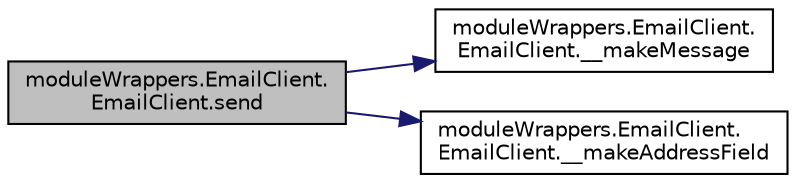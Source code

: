 digraph "moduleWrappers.EmailClient.EmailClient.send"
{
  edge [fontname="Helvetica",fontsize="10",labelfontname="Helvetica",labelfontsize="10"];
  node [fontname="Helvetica",fontsize="10",shape=record];
  rankdir="LR";
  Node1 [label="moduleWrappers.EmailClient.\lEmailClient.send",height=0.2,width=0.4,color="black", fillcolor="grey75", style="filled", fontcolor="black"];
  Node1 -> Node2 [color="midnightblue",fontsize="10",style="solid",fontname="Helvetica"];
  Node2 [label="moduleWrappers.EmailClient.\lEmailClient.__makeMessage",height=0.2,width=0.4,color="black", fillcolor="white", style="filled",URL="$classmodule_wrappers_1_1_email_client_1_1_email_client.html#a373fe02439a386549bd5de8809e3d702"];
  Node1 -> Node3 [color="midnightblue",fontsize="10",style="solid",fontname="Helvetica"];
  Node3 [label="moduleWrappers.EmailClient.\lEmailClient.__makeAddressField",height=0.2,width=0.4,color="black", fillcolor="white", style="filled",URL="$classmodule_wrappers_1_1_email_client_1_1_email_client.html#ad2f163f3b2398357d49bdbf7a96fafa0"];
}
